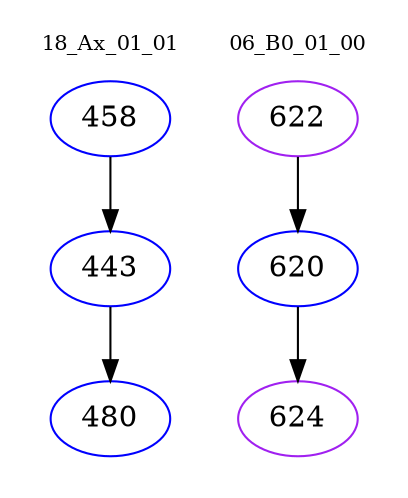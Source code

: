 digraph{
subgraph cluster_0 {
color = white
label = "18_Ax_01_01";
fontsize=10;
T0_458 [label="458", color="blue"]
T0_458 -> T0_443 [color="black"]
T0_443 [label="443", color="blue"]
T0_443 -> T0_480 [color="black"]
T0_480 [label="480", color="blue"]
}
subgraph cluster_1 {
color = white
label = "06_B0_01_00";
fontsize=10;
T1_622 [label="622", color="purple"]
T1_622 -> T1_620 [color="black"]
T1_620 [label="620", color="blue"]
T1_620 -> T1_624 [color="black"]
T1_624 [label="624", color="purple"]
}
}
